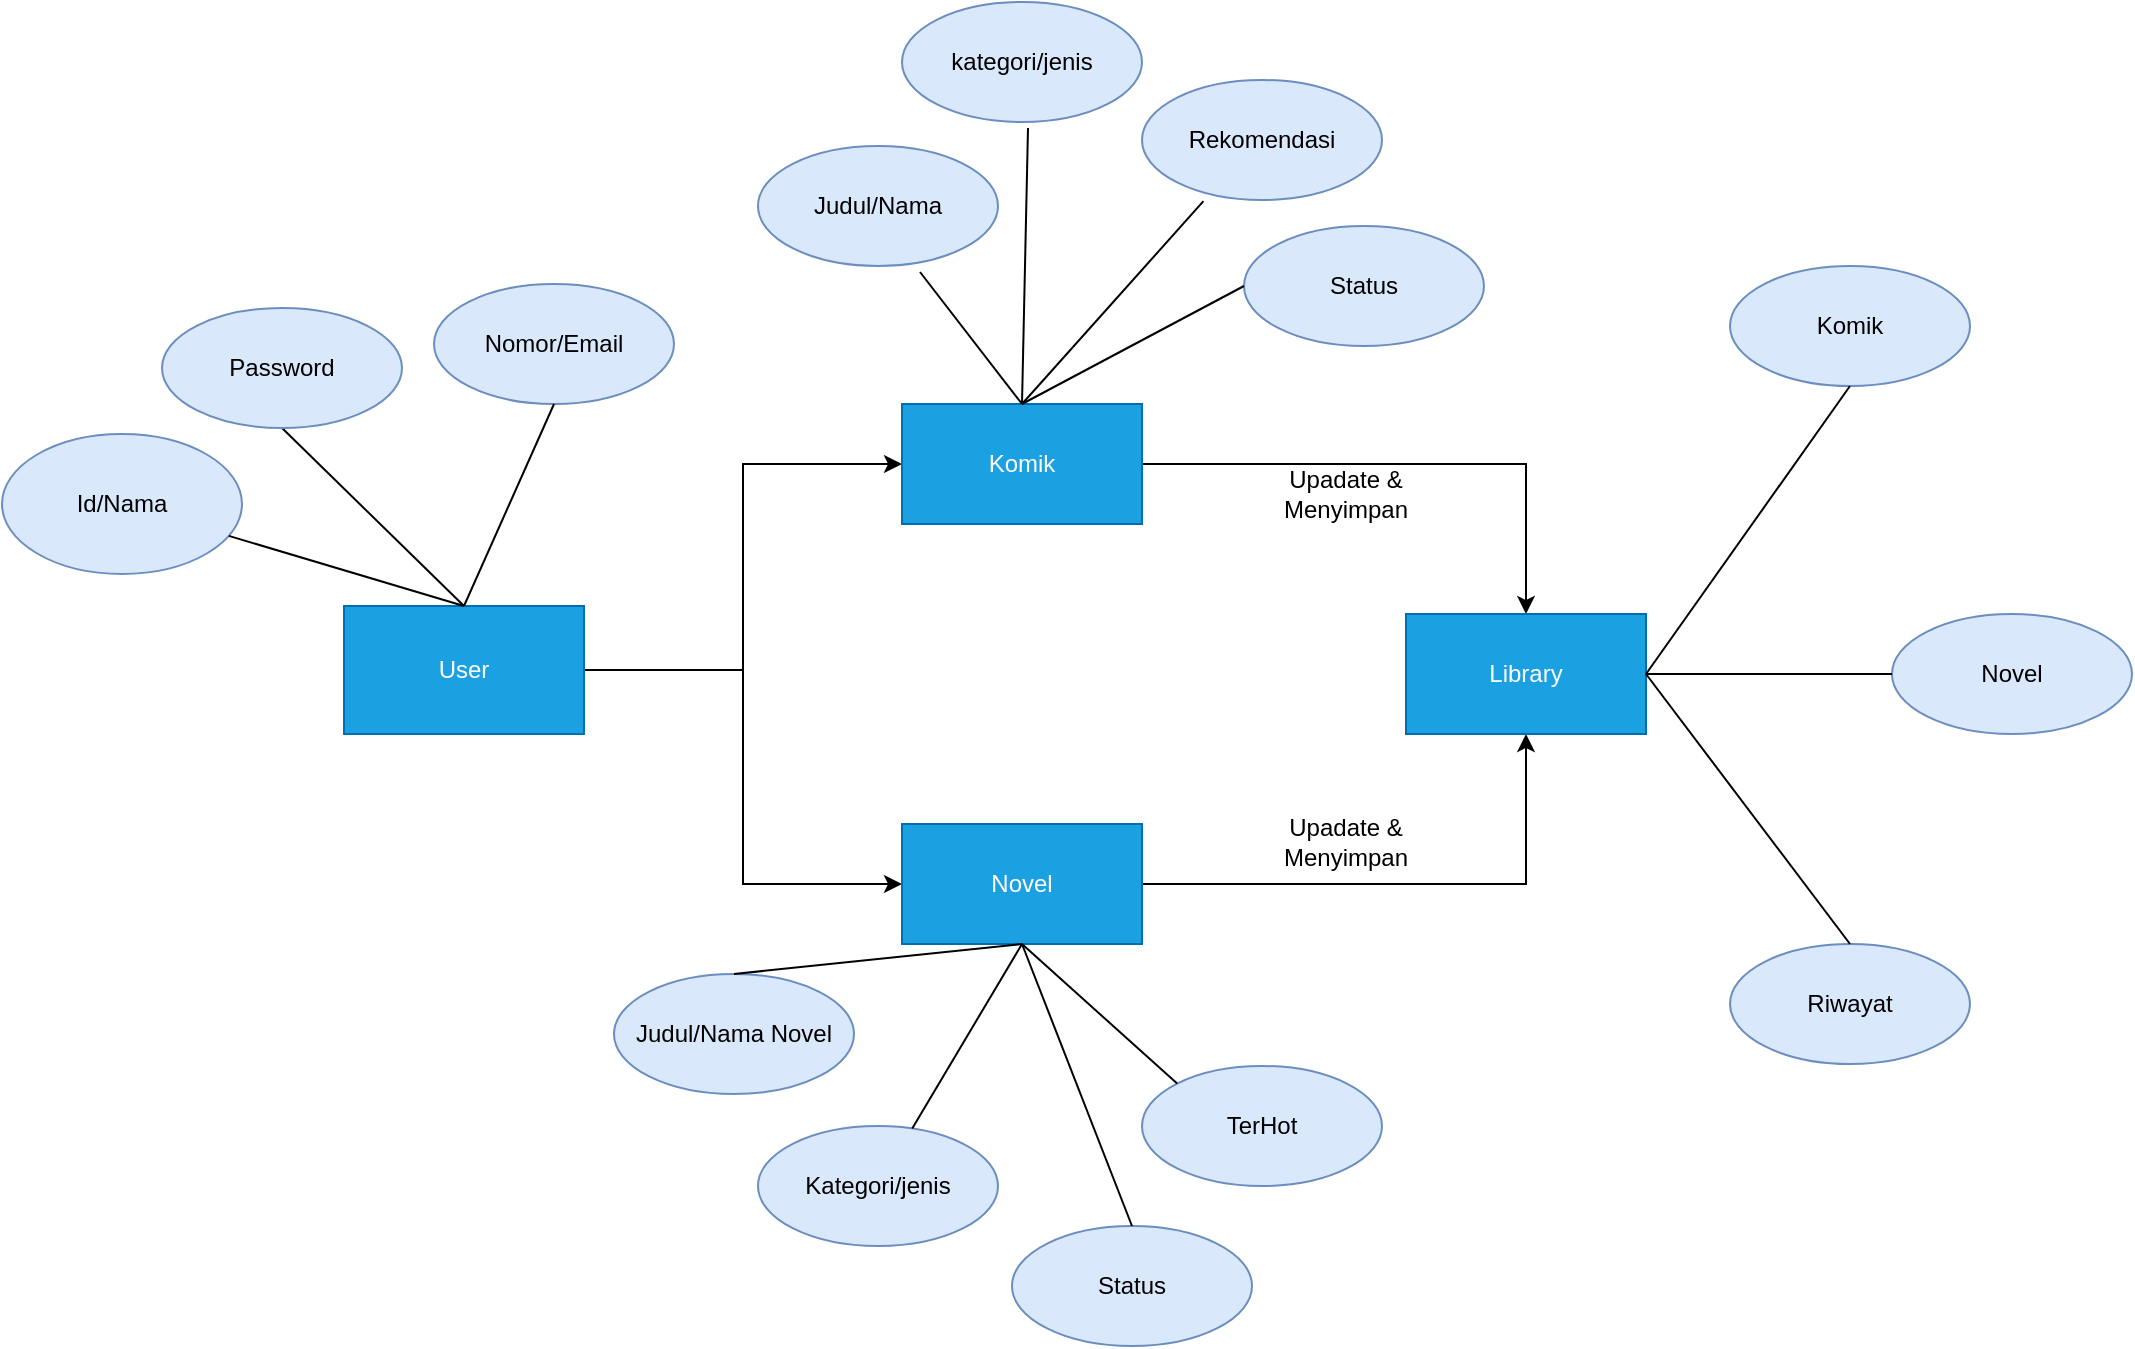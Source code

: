 <mxfile version="17.1.3" type="github" pages="2">
  <diagram id="qVjYyWYhfrcHmNFPCJPf" name="Page-1">
    <mxGraphModel dx="1240" dy="1741" grid="1" gridSize="9" guides="1" tooltips="1" connect="1" arrows="1" fold="1" page="1" pageScale="1" pageWidth="850" pageHeight="1100" math="0" shadow="0">
      <root>
        <mxCell id="0" />
        <mxCell id="1" parent="0" />
        <mxCell id="YWx5Xsb4qW-hL0JxTYxQ-13" style="edgeStyle=orthogonalEdgeStyle;rounded=0;orthogonalLoop=1;jettySize=auto;html=1;entryX=0;entryY=0.5;entryDx=0;entryDy=0;" edge="1" parent="1" source="qeNtTEig7JRPsyWcmKzE-1" target="qeNtTEig7JRPsyWcmKzE-12">
          <mxGeometry relative="1" as="geometry" />
        </mxCell>
        <mxCell id="YWx5Xsb4qW-hL0JxTYxQ-14" style="edgeStyle=orthogonalEdgeStyle;rounded=0;orthogonalLoop=1;jettySize=auto;html=1;entryX=0;entryY=0.5;entryDx=0;entryDy=0;" edge="1" parent="1" source="qeNtTEig7JRPsyWcmKzE-1" target="kjY4QqyRC14Yn_QnmXdj-8">
          <mxGeometry relative="1" as="geometry" />
        </mxCell>
        <mxCell id="qeNtTEig7JRPsyWcmKzE-1" value="User" style="rounded=0;whiteSpace=wrap;html=1;fillColor=#1ba1e2;strokeColor=#006EAF;fontColor=#ffffff;" parent="1" vertex="1">
          <mxGeometry x="396" y="230" width="120" height="64" as="geometry" />
        </mxCell>
        <mxCell id="qeNtTEig7JRPsyWcmKzE-2" value="Id/Nama" style="ellipse;whiteSpace=wrap;html=1;fillColor=#dae8fc;strokeColor=#6c8ebf;" parent="1" vertex="1">
          <mxGeometry x="225" y="144" width="120" height="70" as="geometry" />
        </mxCell>
        <mxCell id="qeNtTEig7JRPsyWcmKzE-4" value="" style="endArrow=none;html=1;rounded=0;exitX=0.5;exitY=0;exitDx=0;exitDy=0;" parent="1" source="qeNtTEig7JRPsyWcmKzE-1" target="qeNtTEig7JRPsyWcmKzE-2" edge="1">
          <mxGeometry width="50" height="50" relative="1" as="geometry">
            <mxPoint x="240" y="180" as="sourcePoint" />
            <mxPoint x="290" y="130" as="targetPoint" />
          </mxGeometry>
        </mxCell>
        <mxCell id="qeNtTEig7JRPsyWcmKzE-5" value="" style="endArrow=none;html=1;rounded=0;exitX=0.5;exitY=0;exitDx=0;exitDy=0;entryX=0.5;entryY=1;entryDx=0;entryDy=0;" parent="1" edge="1" target="qeNtTEig7JRPsyWcmKzE-7" source="qeNtTEig7JRPsyWcmKzE-1">
          <mxGeometry width="50" height="50" relative="1" as="geometry">
            <mxPoint x="240" y="260" as="sourcePoint" />
            <mxPoint x="230" y="160" as="targetPoint" />
          </mxGeometry>
        </mxCell>
        <mxCell id="qeNtTEig7JRPsyWcmKzE-6" value="Nomor/Email" style="ellipse;whiteSpace=wrap;html=1;fillColor=#dae8fc;strokeColor=#6c8ebf;" parent="1" vertex="1">
          <mxGeometry x="441" y="69" width="120" height="60" as="geometry" />
        </mxCell>
        <mxCell id="qeNtTEig7JRPsyWcmKzE-7" value="Password" style="ellipse;whiteSpace=wrap;html=1;fillColor=#dae8fc;strokeColor=#6c8ebf;" parent="1" vertex="1">
          <mxGeometry x="305" y="81" width="120" height="60" as="geometry" />
        </mxCell>
        <mxCell id="qeNtTEig7JRPsyWcmKzE-11" value="" style="endArrow=none;html=1;rounded=0;entryX=0.5;entryY=1;entryDx=0;entryDy=0;exitX=0.5;exitY=0;exitDx=0;exitDy=0;" parent="1" edge="1" target="qeNtTEig7JRPsyWcmKzE-6" source="qeNtTEig7JRPsyWcmKzE-1">
          <mxGeometry width="50" height="50" relative="1" as="geometry">
            <mxPoint x="441" y="198" as="sourcePoint" />
            <mxPoint x="330" y="80" as="targetPoint" />
          </mxGeometry>
        </mxCell>
        <mxCell id="YWx5Xsb4qW-hL0JxTYxQ-22" style="edgeStyle=orthogonalEdgeStyle;rounded=0;orthogonalLoop=1;jettySize=auto;html=1;entryX=0.5;entryY=1;entryDx=0;entryDy=0;" edge="1" parent="1" source="qeNtTEig7JRPsyWcmKzE-12" target="YWx5Xsb4qW-hL0JxTYxQ-15">
          <mxGeometry relative="1" as="geometry" />
        </mxCell>
        <mxCell id="qeNtTEig7JRPsyWcmKzE-12" value="Novel" style="rounded=0;whiteSpace=wrap;html=1;fillColor=#1ba1e2;strokeColor=#006EAF;fontColor=#ffffff;" parent="1" vertex="1">
          <mxGeometry x="675" y="339" width="120" height="60" as="geometry" />
        </mxCell>
        <mxCell id="qeNtTEig7JRPsyWcmKzE-13" value="Judul/Nama Novel" style="ellipse;whiteSpace=wrap;html=1;fillColor=#dae8fc;strokeColor=#6c8ebf;" parent="1" vertex="1">
          <mxGeometry x="531" y="414" width="120" height="60" as="geometry" />
        </mxCell>
        <mxCell id="qeNtTEig7JRPsyWcmKzE-14" value="Kategori/jenis" style="ellipse;whiteSpace=wrap;html=1;fillColor=#dae8fc;strokeColor=#6c8ebf;" parent="1" vertex="1">
          <mxGeometry x="603" y="490" width="120" height="60" as="geometry" />
        </mxCell>
        <mxCell id="qeNtTEig7JRPsyWcmKzE-15" value="Status" style="ellipse;whiteSpace=wrap;html=1;fillColor=#dae8fc;strokeColor=#6c8ebf;" parent="1" vertex="1">
          <mxGeometry x="730" y="540" width="120" height="60" as="geometry" />
        </mxCell>
        <mxCell id="qeNtTEig7JRPsyWcmKzE-16" value="TerHot" style="ellipse;whiteSpace=wrap;html=1;fillColor=#dae8fc;strokeColor=#6c8ebf;" parent="1" vertex="1">
          <mxGeometry x="795" y="460" width="120" height="60" as="geometry" />
        </mxCell>
        <mxCell id="qeNtTEig7JRPsyWcmKzE-18" value="" style="endArrow=none;html=1;rounded=0;exitX=0.5;exitY=1;exitDx=0;exitDy=0;" parent="1" target="qeNtTEig7JRPsyWcmKzE-14" edge="1" source="qeNtTEig7JRPsyWcmKzE-12">
          <mxGeometry width="50" height="50" relative="1" as="geometry">
            <mxPoint x="495" y="549" as="sourcePoint" />
            <mxPoint x="384.44" y="489.24" as="targetPoint" />
          </mxGeometry>
        </mxCell>
        <mxCell id="qeNtTEig7JRPsyWcmKzE-19" value="" style="endArrow=none;html=1;rounded=0;entryX=0.5;entryY=0;entryDx=0;entryDy=0;exitX=0.5;exitY=1;exitDx=0;exitDy=0;" parent="1" source="qeNtTEig7JRPsyWcmKzE-12" target="qeNtTEig7JRPsyWcmKzE-15" edge="1">
          <mxGeometry width="50" height="50" relative="1" as="geometry">
            <mxPoint x="495" y="594" as="sourcePoint" />
            <mxPoint x="558" y="432" as="targetPoint" />
          </mxGeometry>
        </mxCell>
        <mxCell id="YWx5Xsb4qW-hL0JxTYxQ-19" style="edgeStyle=orthogonalEdgeStyle;rounded=0;orthogonalLoop=1;jettySize=auto;html=1;entryX=0.5;entryY=0;entryDx=0;entryDy=0;" edge="1" parent="1" source="kjY4QqyRC14Yn_QnmXdj-8" target="YWx5Xsb4qW-hL0JxTYxQ-15">
          <mxGeometry relative="1" as="geometry" />
        </mxCell>
        <mxCell id="kjY4QqyRC14Yn_QnmXdj-8" value="Komik" style="rounded=0;whiteSpace=wrap;html=1;fillColor=#1ba1e2;fontColor=#ffffff;strokeColor=#006EAF;" parent="1" vertex="1">
          <mxGeometry x="675" y="129" width="120" height="60" as="geometry" />
        </mxCell>
        <mxCell id="YWx5Xsb4qW-hL0JxTYxQ-1" value="Judul/Nama" style="ellipse;whiteSpace=wrap;html=1;fillColor=#dae8fc;strokeColor=#6c8ebf;" vertex="1" parent="1">
          <mxGeometry x="603" width="120" height="60" as="geometry" />
        </mxCell>
        <mxCell id="YWx5Xsb4qW-hL0JxTYxQ-2" value="Status" style="ellipse;whiteSpace=wrap;html=1;fillColor=#dae8fc;strokeColor=#6c8ebf;" vertex="1" parent="1">
          <mxGeometry x="846" y="40" width="120" height="60" as="geometry" />
        </mxCell>
        <mxCell id="YWx5Xsb4qW-hL0JxTYxQ-3" value="Rekomendasi" style="ellipse;whiteSpace=wrap;html=1;fillColor=#dae8fc;strokeColor=#6c8ebf;" vertex="1" parent="1">
          <mxGeometry x="795" y="-33" width="120" height="60" as="geometry" />
        </mxCell>
        <mxCell id="YWx5Xsb4qW-hL0JxTYxQ-4" value="kategori/jenis" style="ellipse;whiteSpace=wrap;html=1;fillColor=#dae8fc;strokeColor=#6c8ebf;" vertex="1" parent="1">
          <mxGeometry x="675" y="-72" width="120" height="60" as="geometry" />
        </mxCell>
        <mxCell id="YWx5Xsb4qW-hL0JxTYxQ-5" value="" style="endArrow=none;html=1;rounded=0;entryX=0.675;entryY=1.05;entryDx=0;entryDy=0;entryPerimeter=0;exitX=0.5;exitY=0;exitDx=0;exitDy=0;" edge="1" parent="1" source="kjY4QqyRC14Yn_QnmXdj-8" target="YWx5Xsb4qW-hL0JxTYxQ-1">
          <mxGeometry width="50" height="50" relative="1" as="geometry">
            <mxPoint x="675" y="126" as="sourcePoint" />
            <mxPoint x="788" y="79" as="targetPoint" />
          </mxGeometry>
        </mxCell>
        <mxCell id="YWx5Xsb4qW-hL0JxTYxQ-6" value="" style="endArrow=none;html=1;rounded=0;exitX=0.5;exitY=0;exitDx=0;exitDy=0;" edge="1" parent="1" source="kjY4QqyRC14Yn_QnmXdj-8">
          <mxGeometry width="50" height="50" relative="1" as="geometry">
            <mxPoint x="747" y="135" as="sourcePoint" />
            <mxPoint x="738" y="-9" as="targetPoint" />
          </mxGeometry>
        </mxCell>
        <mxCell id="YWx5Xsb4qW-hL0JxTYxQ-7" value="" style="endArrow=none;html=1;rounded=0;entryX=0.256;entryY=1.01;entryDx=0;entryDy=0;entryPerimeter=0;exitX=0.5;exitY=0;exitDx=0;exitDy=0;" edge="1" parent="1" source="kjY4QqyRC14Yn_QnmXdj-8" target="YWx5Xsb4qW-hL0JxTYxQ-3">
          <mxGeometry width="50" height="50" relative="1" as="geometry">
            <mxPoint x="792" y="108" as="sourcePoint" />
            <mxPoint x="747" as="targetPoint" />
          </mxGeometry>
        </mxCell>
        <mxCell id="YWx5Xsb4qW-hL0JxTYxQ-8" value="" style="endArrow=none;html=1;rounded=0;entryX=0;entryY=0.5;entryDx=0;entryDy=0;exitX=0.5;exitY=0;exitDx=0;exitDy=0;" edge="1" parent="1" source="kjY4QqyRC14Yn_QnmXdj-8" target="YWx5Xsb4qW-hL0JxTYxQ-2">
          <mxGeometry width="50" height="50" relative="1" as="geometry">
            <mxPoint x="744.0" y="138.0" as="sourcePoint" />
            <mxPoint x="834.72" y="36.6" as="targetPoint" />
          </mxGeometry>
        </mxCell>
        <mxCell id="YWx5Xsb4qW-hL0JxTYxQ-11" value="" style="endArrow=none;html=1;rounded=0;entryX=0.5;entryY=0;entryDx=0;entryDy=0;exitX=0.5;exitY=1;exitDx=0;exitDy=0;" edge="1" parent="1" source="qeNtTEig7JRPsyWcmKzE-12" target="qeNtTEig7JRPsyWcmKzE-13">
          <mxGeometry width="50" height="50" relative="1" as="geometry">
            <mxPoint x="555.878" y="389" as="sourcePoint" />
            <mxPoint x="573" y="441" as="targetPoint" />
          </mxGeometry>
        </mxCell>
        <mxCell id="YWx5Xsb4qW-hL0JxTYxQ-12" value="" style="endArrow=none;html=1;rounded=0;entryX=0;entryY=0;entryDx=0;entryDy=0;exitX=0.5;exitY=1;exitDx=0;exitDy=0;" edge="1" parent="1" source="qeNtTEig7JRPsyWcmKzE-12" target="qeNtTEig7JRPsyWcmKzE-16">
          <mxGeometry width="50" height="50" relative="1" as="geometry">
            <mxPoint x="546" y="389" as="sourcePoint" />
            <mxPoint x="618" y="495" as="targetPoint" />
          </mxGeometry>
        </mxCell>
        <mxCell id="YWx5Xsb4qW-hL0JxTYxQ-15" value="Library" style="rounded=0;whiteSpace=wrap;html=1;fillColor=#1ba1e2;strokeColor=#006EAF;fontColor=#ffffff;" vertex="1" parent="1">
          <mxGeometry x="927" y="234" width="120" height="60" as="geometry" />
        </mxCell>
        <mxCell id="YWx5Xsb4qW-hL0JxTYxQ-16" value="Komik" style="ellipse;whiteSpace=wrap;html=1;fillColor=#dae8fc;strokeColor=#6c8ebf;" vertex="1" parent="1">
          <mxGeometry x="1089" y="60" width="120" height="60" as="geometry" />
        </mxCell>
        <mxCell id="YWx5Xsb4qW-hL0JxTYxQ-17" value="Novel" style="ellipse;whiteSpace=wrap;html=1;fillColor=#dae8fc;strokeColor=#6c8ebf;" vertex="1" parent="1">
          <mxGeometry x="1170" y="234" width="120" height="60" as="geometry" />
        </mxCell>
        <mxCell id="YWx5Xsb4qW-hL0JxTYxQ-18" value="Riwayat" style="ellipse;whiteSpace=wrap;html=1;fillColor=#dae8fc;strokeColor=#6c8ebf;" vertex="1" parent="1">
          <mxGeometry x="1089" y="399" width="120" height="60" as="geometry" />
        </mxCell>
        <mxCell id="YWx5Xsb4qW-hL0JxTYxQ-24" value="Upadate &amp;amp; Menyimpan" style="text;html=1;strokeColor=none;fillColor=none;align=center;verticalAlign=middle;whiteSpace=wrap;rounded=0;" vertex="1" parent="1">
          <mxGeometry x="867" y="159" width="60" height="30" as="geometry" />
        </mxCell>
        <mxCell id="YWx5Xsb4qW-hL0JxTYxQ-27" value="Upadate &amp;amp; Menyimpan" style="text;html=1;strokeColor=none;fillColor=none;align=center;verticalAlign=middle;whiteSpace=wrap;rounded=0;" vertex="1" parent="1">
          <mxGeometry x="867" y="333" width="60" height="30" as="geometry" />
        </mxCell>
        <mxCell id="YWx5Xsb4qW-hL0JxTYxQ-29" value="" style="endArrow=none;html=1;rounded=0;entryX=0.5;entryY=1;entryDx=0;entryDy=0;exitX=1;exitY=0.5;exitDx=0;exitDy=0;" edge="1" parent="1" source="YWx5Xsb4qW-hL0JxTYxQ-15" target="YWx5Xsb4qW-hL0JxTYxQ-16">
          <mxGeometry width="50" height="50" relative="1" as="geometry">
            <mxPoint x="1080" y="261" as="sourcePoint" />
            <mxPoint x="1164" y="214" as="targetPoint" />
          </mxGeometry>
        </mxCell>
        <mxCell id="YWx5Xsb4qW-hL0JxTYxQ-30" value="" style="endArrow=none;html=1;rounded=0;entryX=0;entryY=0.5;entryDx=0;entryDy=0;exitX=1;exitY=0.5;exitDx=0;exitDy=0;" edge="1" parent="1" source="YWx5Xsb4qW-hL0JxTYxQ-15" target="YWx5Xsb4qW-hL0JxTYxQ-17">
          <mxGeometry width="50" height="50" relative="1" as="geometry">
            <mxPoint x="1056" y="273.0" as="sourcePoint" />
            <mxPoint x="1158" y="129.0" as="targetPoint" />
          </mxGeometry>
        </mxCell>
        <mxCell id="YWx5Xsb4qW-hL0JxTYxQ-31" value="" style="endArrow=none;html=1;rounded=0;entryX=0.5;entryY=0;entryDx=0;entryDy=0;exitX=1;exitY=0.5;exitDx=0;exitDy=0;" edge="1" parent="1" source="YWx5Xsb4qW-hL0JxTYxQ-15" target="YWx5Xsb4qW-hL0JxTYxQ-18">
          <mxGeometry width="50" height="50" relative="1" as="geometry">
            <mxPoint x="1089" y="288" as="sourcePoint" />
            <mxPoint x="1158" y="129.0" as="targetPoint" />
          </mxGeometry>
        </mxCell>
      </root>
    </mxGraphModel>
  </diagram>
  <diagram id="nIDpKrbi_LP71oFm0c6B" name="Page-2">
    <mxGraphModel dx="868" dy="449" grid="1" gridSize="9" guides="1" tooltips="1" connect="1" arrows="1" fold="1" page="1" pageScale="1" pageWidth="850" pageHeight="1100" math="0" shadow="0">
      <root>
        <mxCell id="ak5yH-f4zvsO2PF_TNaP-0" />
        <mxCell id="ak5yH-f4zvsO2PF_TNaP-1" parent="ak5yH-f4zvsO2PF_TNaP-0" />
      </root>
    </mxGraphModel>
  </diagram>
</mxfile>
